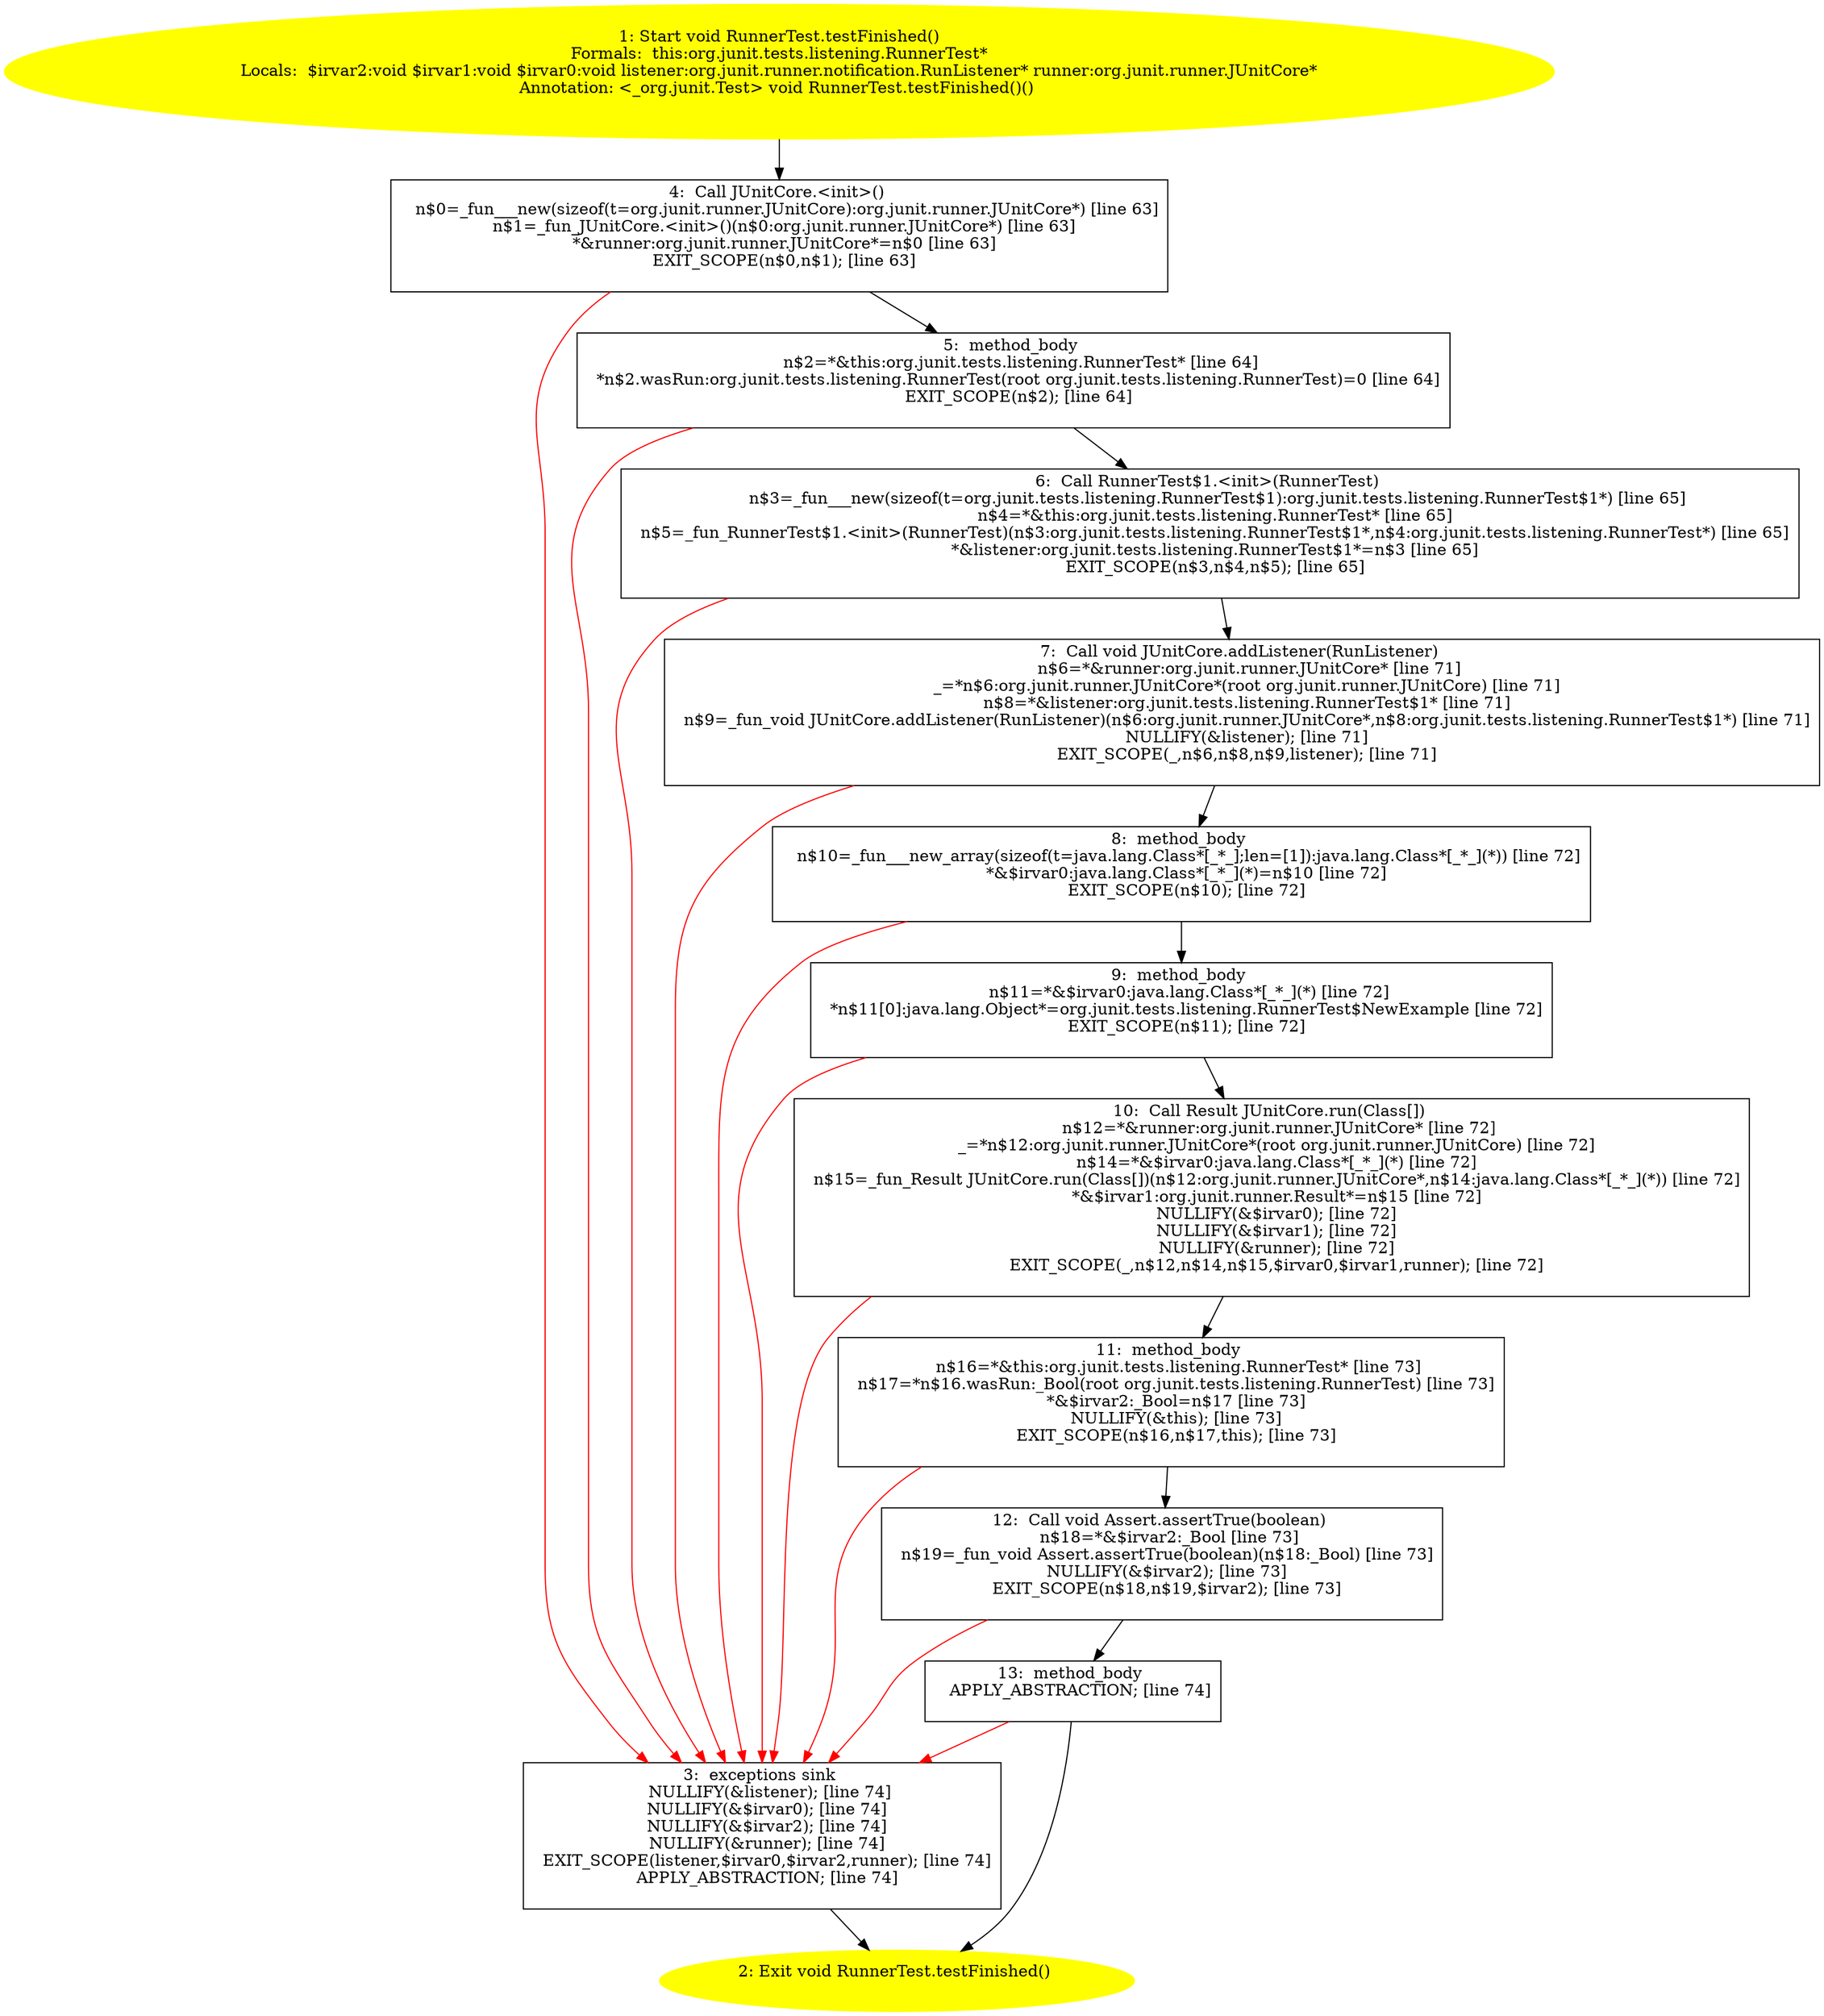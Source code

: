 /* @generated */
digraph cfg {
"org.junit.tests.listening.RunnerTest.testFinished():void.a85296a1d1b33393837e315d3c56bf97_1" [label="1: Start void RunnerTest.testFinished()\nFormals:  this:org.junit.tests.listening.RunnerTest*\nLocals:  $irvar2:void $irvar1:void $irvar0:void listener:org.junit.runner.notification.RunListener* runner:org.junit.runner.JUnitCore*\nAnnotation: <_org.junit.Test> void RunnerTest.testFinished()() \n  " color=yellow style=filled]
	

	 "org.junit.tests.listening.RunnerTest.testFinished():void.a85296a1d1b33393837e315d3c56bf97_1" -> "org.junit.tests.listening.RunnerTest.testFinished():void.a85296a1d1b33393837e315d3c56bf97_4" ;
"org.junit.tests.listening.RunnerTest.testFinished():void.a85296a1d1b33393837e315d3c56bf97_2" [label="2: Exit void RunnerTest.testFinished() \n  " color=yellow style=filled]
	

"org.junit.tests.listening.RunnerTest.testFinished():void.a85296a1d1b33393837e315d3c56bf97_3" [label="3:  exceptions sink \n   NULLIFY(&listener); [line 74]\n  NULLIFY(&$irvar0); [line 74]\n  NULLIFY(&$irvar2); [line 74]\n  NULLIFY(&runner); [line 74]\n  EXIT_SCOPE(listener,$irvar0,$irvar2,runner); [line 74]\n  APPLY_ABSTRACTION; [line 74]\n " shape="box"]
	

	 "org.junit.tests.listening.RunnerTest.testFinished():void.a85296a1d1b33393837e315d3c56bf97_3" -> "org.junit.tests.listening.RunnerTest.testFinished():void.a85296a1d1b33393837e315d3c56bf97_2" ;
"org.junit.tests.listening.RunnerTest.testFinished():void.a85296a1d1b33393837e315d3c56bf97_4" [label="4:  Call JUnitCore.<init>() \n   n$0=_fun___new(sizeof(t=org.junit.runner.JUnitCore):org.junit.runner.JUnitCore*) [line 63]\n  n$1=_fun_JUnitCore.<init>()(n$0:org.junit.runner.JUnitCore*) [line 63]\n  *&runner:org.junit.runner.JUnitCore*=n$0 [line 63]\n  EXIT_SCOPE(n$0,n$1); [line 63]\n " shape="box"]
	

	 "org.junit.tests.listening.RunnerTest.testFinished():void.a85296a1d1b33393837e315d3c56bf97_4" -> "org.junit.tests.listening.RunnerTest.testFinished():void.a85296a1d1b33393837e315d3c56bf97_5" ;
	 "org.junit.tests.listening.RunnerTest.testFinished():void.a85296a1d1b33393837e315d3c56bf97_4" -> "org.junit.tests.listening.RunnerTest.testFinished():void.a85296a1d1b33393837e315d3c56bf97_3" [color="red" ];
"org.junit.tests.listening.RunnerTest.testFinished():void.a85296a1d1b33393837e315d3c56bf97_5" [label="5:  method_body \n   n$2=*&this:org.junit.tests.listening.RunnerTest* [line 64]\n  *n$2.wasRun:org.junit.tests.listening.RunnerTest(root org.junit.tests.listening.RunnerTest)=0 [line 64]\n  EXIT_SCOPE(n$2); [line 64]\n " shape="box"]
	

	 "org.junit.tests.listening.RunnerTest.testFinished():void.a85296a1d1b33393837e315d3c56bf97_5" -> "org.junit.tests.listening.RunnerTest.testFinished():void.a85296a1d1b33393837e315d3c56bf97_6" ;
	 "org.junit.tests.listening.RunnerTest.testFinished():void.a85296a1d1b33393837e315d3c56bf97_5" -> "org.junit.tests.listening.RunnerTest.testFinished():void.a85296a1d1b33393837e315d3c56bf97_3" [color="red" ];
"org.junit.tests.listening.RunnerTest.testFinished():void.a85296a1d1b33393837e315d3c56bf97_6" [label="6:  Call RunnerTest$1.<init>(RunnerTest) \n   n$3=_fun___new(sizeof(t=org.junit.tests.listening.RunnerTest$1):org.junit.tests.listening.RunnerTest$1*) [line 65]\n  n$4=*&this:org.junit.tests.listening.RunnerTest* [line 65]\n  n$5=_fun_RunnerTest$1.<init>(RunnerTest)(n$3:org.junit.tests.listening.RunnerTest$1*,n$4:org.junit.tests.listening.RunnerTest*) [line 65]\n  *&listener:org.junit.tests.listening.RunnerTest$1*=n$3 [line 65]\n  EXIT_SCOPE(n$3,n$4,n$5); [line 65]\n " shape="box"]
	

	 "org.junit.tests.listening.RunnerTest.testFinished():void.a85296a1d1b33393837e315d3c56bf97_6" -> "org.junit.tests.listening.RunnerTest.testFinished():void.a85296a1d1b33393837e315d3c56bf97_7" ;
	 "org.junit.tests.listening.RunnerTest.testFinished():void.a85296a1d1b33393837e315d3c56bf97_6" -> "org.junit.tests.listening.RunnerTest.testFinished():void.a85296a1d1b33393837e315d3c56bf97_3" [color="red" ];
"org.junit.tests.listening.RunnerTest.testFinished():void.a85296a1d1b33393837e315d3c56bf97_7" [label="7:  Call void JUnitCore.addListener(RunListener) \n   n$6=*&runner:org.junit.runner.JUnitCore* [line 71]\n  _=*n$6:org.junit.runner.JUnitCore*(root org.junit.runner.JUnitCore) [line 71]\n  n$8=*&listener:org.junit.tests.listening.RunnerTest$1* [line 71]\n  n$9=_fun_void JUnitCore.addListener(RunListener)(n$6:org.junit.runner.JUnitCore*,n$8:org.junit.tests.listening.RunnerTest$1*) [line 71]\n  NULLIFY(&listener); [line 71]\n  EXIT_SCOPE(_,n$6,n$8,n$9,listener); [line 71]\n " shape="box"]
	

	 "org.junit.tests.listening.RunnerTest.testFinished():void.a85296a1d1b33393837e315d3c56bf97_7" -> "org.junit.tests.listening.RunnerTest.testFinished():void.a85296a1d1b33393837e315d3c56bf97_8" ;
	 "org.junit.tests.listening.RunnerTest.testFinished():void.a85296a1d1b33393837e315d3c56bf97_7" -> "org.junit.tests.listening.RunnerTest.testFinished():void.a85296a1d1b33393837e315d3c56bf97_3" [color="red" ];
"org.junit.tests.listening.RunnerTest.testFinished():void.a85296a1d1b33393837e315d3c56bf97_8" [label="8:  method_body \n   n$10=_fun___new_array(sizeof(t=java.lang.Class*[_*_];len=[1]):java.lang.Class*[_*_](*)) [line 72]\n  *&$irvar0:java.lang.Class*[_*_](*)=n$10 [line 72]\n  EXIT_SCOPE(n$10); [line 72]\n " shape="box"]
	

	 "org.junit.tests.listening.RunnerTest.testFinished():void.a85296a1d1b33393837e315d3c56bf97_8" -> "org.junit.tests.listening.RunnerTest.testFinished():void.a85296a1d1b33393837e315d3c56bf97_9" ;
	 "org.junit.tests.listening.RunnerTest.testFinished():void.a85296a1d1b33393837e315d3c56bf97_8" -> "org.junit.tests.listening.RunnerTest.testFinished():void.a85296a1d1b33393837e315d3c56bf97_3" [color="red" ];
"org.junit.tests.listening.RunnerTest.testFinished():void.a85296a1d1b33393837e315d3c56bf97_9" [label="9:  method_body \n   n$11=*&$irvar0:java.lang.Class*[_*_](*) [line 72]\n  *n$11[0]:java.lang.Object*=org.junit.tests.listening.RunnerTest$NewExample [line 72]\n  EXIT_SCOPE(n$11); [line 72]\n " shape="box"]
	

	 "org.junit.tests.listening.RunnerTest.testFinished():void.a85296a1d1b33393837e315d3c56bf97_9" -> "org.junit.tests.listening.RunnerTest.testFinished():void.a85296a1d1b33393837e315d3c56bf97_10" ;
	 "org.junit.tests.listening.RunnerTest.testFinished():void.a85296a1d1b33393837e315d3c56bf97_9" -> "org.junit.tests.listening.RunnerTest.testFinished():void.a85296a1d1b33393837e315d3c56bf97_3" [color="red" ];
"org.junit.tests.listening.RunnerTest.testFinished():void.a85296a1d1b33393837e315d3c56bf97_10" [label="10:  Call Result JUnitCore.run(Class[]) \n   n$12=*&runner:org.junit.runner.JUnitCore* [line 72]\n  _=*n$12:org.junit.runner.JUnitCore*(root org.junit.runner.JUnitCore) [line 72]\n  n$14=*&$irvar0:java.lang.Class*[_*_](*) [line 72]\n  n$15=_fun_Result JUnitCore.run(Class[])(n$12:org.junit.runner.JUnitCore*,n$14:java.lang.Class*[_*_](*)) [line 72]\n  *&$irvar1:org.junit.runner.Result*=n$15 [line 72]\n  NULLIFY(&$irvar0); [line 72]\n  NULLIFY(&$irvar1); [line 72]\n  NULLIFY(&runner); [line 72]\n  EXIT_SCOPE(_,n$12,n$14,n$15,$irvar0,$irvar1,runner); [line 72]\n " shape="box"]
	

	 "org.junit.tests.listening.RunnerTest.testFinished():void.a85296a1d1b33393837e315d3c56bf97_10" -> "org.junit.tests.listening.RunnerTest.testFinished():void.a85296a1d1b33393837e315d3c56bf97_11" ;
	 "org.junit.tests.listening.RunnerTest.testFinished():void.a85296a1d1b33393837e315d3c56bf97_10" -> "org.junit.tests.listening.RunnerTest.testFinished():void.a85296a1d1b33393837e315d3c56bf97_3" [color="red" ];
"org.junit.tests.listening.RunnerTest.testFinished():void.a85296a1d1b33393837e315d3c56bf97_11" [label="11:  method_body \n   n$16=*&this:org.junit.tests.listening.RunnerTest* [line 73]\n  n$17=*n$16.wasRun:_Bool(root org.junit.tests.listening.RunnerTest) [line 73]\n  *&$irvar2:_Bool=n$17 [line 73]\n  NULLIFY(&this); [line 73]\n  EXIT_SCOPE(n$16,n$17,this); [line 73]\n " shape="box"]
	

	 "org.junit.tests.listening.RunnerTest.testFinished():void.a85296a1d1b33393837e315d3c56bf97_11" -> "org.junit.tests.listening.RunnerTest.testFinished():void.a85296a1d1b33393837e315d3c56bf97_12" ;
	 "org.junit.tests.listening.RunnerTest.testFinished():void.a85296a1d1b33393837e315d3c56bf97_11" -> "org.junit.tests.listening.RunnerTest.testFinished():void.a85296a1d1b33393837e315d3c56bf97_3" [color="red" ];
"org.junit.tests.listening.RunnerTest.testFinished():void.a85296a1d1b33393837e315d3c56bf97_12" [label="12:  Call void Assert.assertTrue(boolean) \n   n$18=*&$irvar2:_Bool [line 73]\n  n$19=_fun_void Assert.assertTrue(boolean)(n$18:_Bool) [line 73]\n  NULLIFY(&$irvar2); [line 73]\n  EXIT_SCOPE(n$18,n$19,$irvar2); [line 73]\n " shape="box"]
	

	 "org.junit.tests.listening.RunnerTest.testFinished():void.a85296a1d1b33393837e315d3c56bf97_12" -> "org.junit.tests.listening.RunnerTest.testFinished():void.a85296a1d1b33393837e315d3c56bf97_13" ;
	 "org.junit.tests.listening.RunnerTest.testFinished():void.a85296a1d1b33393837e315d3c56bf97_12" -> "org.junit.tests.listening.RunnerTest.testFinished():void.a85296a1d1b33393837e315d3c56bf97_3" [color="red" ];
"org.junit.tests.listening.RunnerTest.testFinished():void.a85296a1d1b33393837e315d3c56bf97_13" [label="13:  method_body \n   APPLY_ABSTRACTION; [line 74]\n " shape="box"]
	

	 "org.junit.tests.listening.RunnerTest.testFinished():void.a85296a1d1b33393837e315d3c56bf97_13" -> "org.junit.tests.listening.RunnerTest.testFinished():void.a85296a1d1b33393837e315d3c56bf97_2" ;
	 "org.junit.tests.listening.RunnerTest.testFinished():void.a85296a1d1b33393837e315d3c56bf97_13" -> "org.junit.tests.listening.RunnerTest.testFinished():void.a85296a1d1b33393837e315d3c56bf97_3" [color="red" ];
}
